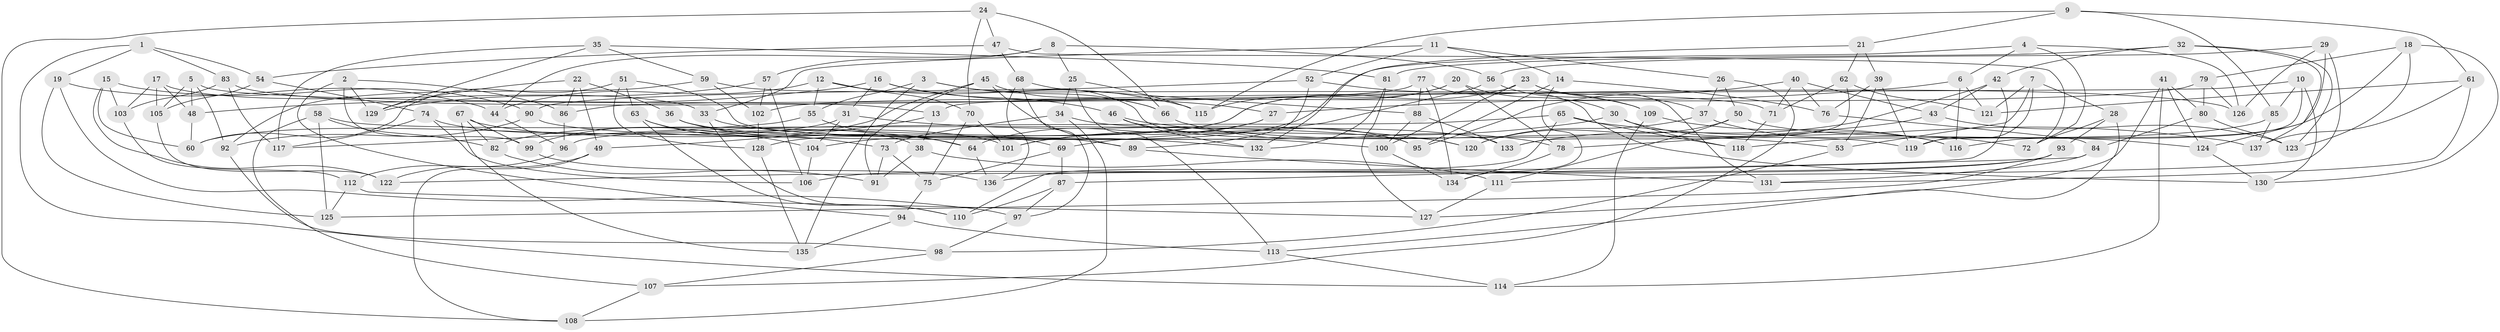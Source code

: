 // Generated by graph-tools (version 1.1) at 2025/11/02/27/25 16:11:48]
// undirected, 137 vertices, 274 edges
graph export_dot {
graph [start="1"]
  node [color=gray90,style=filled];
  1;
  2;
  3;
  4;
  5;
  6;
  7;
  8;
  9;
  10;
  11;
  12;
  13;
  14;
  15;
  16;
  17;
  18;
  19;
  20;
  21;
  22;
  23;
  24;
  25;
  26;
  27;
  28;
  29;
  30;
  31;
  32;
  33;
  34;
  35;
  36;
  37;
  38;
  39;
  40;
  41;
  42;
  43;
  44;
  45;
  46;
  47;
  48;
  49;
  50;
  51;
  52;
  53;
  54;
  55;
  56;
  57;
  58;
  59;
  60;
  61;
  62;
  63;
  64;
  65;
  66;
  67;
  68;
  69;
  70;
  71;
  72;
  73;
  74;
  75;
  76;
  77;
  78;
  79;
  80;
  81;
  82;
  83;
  84;
  85;
  86;
  87;
  88;
  89;
  90;
  91;
  92;
  93;
  94;
  95;
  96;
  97;
  98;
  99;
  100;
  101;
  102;
  103;
  104;
  105;
  106;
  107;
  108;
  109;
  110;
  111;
  112;
  113;
  114;
  115;
  116;
  117;
  118;
  119;
  120;
  121;
  122;
  123;
  124;
  125;
  126;
  127;
  128;
  129;
  130;
  131;
  132;
  133;
  134;
  135;
  136;
  137;
  1 -- 83;
  1 -- 54;
  1 -- 19;
  1 -- 114;
  2 -- 94;
  2 -- 99;
  2 -- 129;
  2 -- 86;
  3 -- 55;
  3 -- 66;
  3 -- 120;
  3 -- 135;
  4 -- 72;
  4 -- 126;
  4 -- 128;
  4 -- 6;
  5 -- 48;
  5 -- 92;
  5 -- 105;
  5 -- 13;
  6 -- 121;
  6 -- 116;
  6 -- 27;
  7 -- 53;
  7 -- 28;
  7 -- 121;
  7 -- 119;
  8 -- 25;
  8 -- 44;
  8 -- 57;
  8 -- 56;
  9 -- 115;
  9 -- 21;
  9 -- 85;
  9 -- 61;
  10 -- 130;
  10 -- 119;
  10 -- 85;
  10 -- 13;
  11 -- 26;
  11 -- 52;
  11 -- 33;
  11 -- 14;
  12 -- 70;
  12 -- 55;
  12 -- 44;
  12 -- 115;
  13 -- 38;
  13 -- 49;
  14 -- 134;
  14 -- 95;
  14 -- 76;
  15 -- 90;
  15 -- 103;
  15 -- 60;
  15 -- 122;
  16 -- 27;
  16 -- 31;
  16 -- 46;
  16 -- 48;
  17 -- 105;
  17 -- 33;
  17 -- 48;
  17 -- 103;
  18 -- 123;
  18 -- 130;
  18 -- 79;
  18 -- 116;
  19 -- 125;
  19 -- 97;
  19 -- 44;
  20 -- 104;
  20 -- 78;
  20 -- 115;
  20 -- 30;
  21 -- 39;
  21 -- 62;
  21 -- 132;
  22 -- 129;
  22 -- 36;
  22 -- 86;
  22 -- 49;
  23 -- 131;
  23 -- 82;
  23 -- 100;
  23 -- 37;
  24 -- 70;
  24 -- 66;
  24 -- 47;
  24 -- 108;
  25 -- 115;
  25 -- 113;
  25 -- 34;
  26 -- 107;
  26 -- 37;
  26 -- 50;
  27 -- 64;
  27 -- 101;
  28 -- 72;
  28 -- 113;
  28 -- 93;
  29 -- 111;
  29 -- 56;
  29 -- 124;
  29 -- 126;
  30 -- 116;
  30 -- 118;
  30 -- 69;
  31 -- 104;
  31 -- 120;
  31 -- 60;
  32 -- 123;
  32 -- 137;
  32 -- 42;
  32 -- 81;
  33 -- 132;
  33 -- 110;
  34 -- 73;
  34 -- 108;
  34 -- 133;
  35 -- 129;
  35 -- 81;
  35 -- 117;
  35 -- 59;
  36 -- 89;
  36 -- 38;
  36 -- 64;
  37 -- 120;
  37 -- 72;
  38 -- 91;
  38 -- 111;
  39 -- 76;
  39 -- 53;
  39 -- 119;
  40 -- 76;
  40 -- 95;
  40 -- 71;
  40 -- 43;
  41 -- 80;
  41 -- 124;
  41 -- 114;
  41 -- 127;
  42 -- 133;
  42 -- 122;
  42 -- 43;
  43 -- 78;
  43 -- 123;
  44 -- 96;
  45 -- 89;
  45 -- 99;
  45 -- 91;
  45 -- 66;
  46 -- 53;
  46 -- 95;
  46 -- 132;
  47 -- 68;
  47 -- 54;
  47 -- 72;
  48 -- 60;
  49 -- 122;
  49 -- 108;
  50 -- 120;
  50 -- 124;
  50 -- 111;
  51 -- 100;
  51 -- 60;
  51 -- 63;
  51 -- 128;
  52 -- 109;
  52 -- 89;
  52 -- 90;
  53 -- 98;
  54 -- 105;
  54 -- 74;
  55 -- 64;
  55 -- 117;
  56 -- 109;
  56 -- 101;
  57 -- 106;
  57 -- 129;
  57 -- 102;
  58 -- 82;
  58 -- 107;
  58 -- 95;
  58 -- 125;
  59 -- 71;
  59 -- 102;
  59 -- 92;
  61 -- 131;
  61 -- 121;
  61 -- 137;
  62 -- 71;
  62 -- 121;
  62 -- 133;
  63 -- 110;
  63 -- 104;
  63 -- 73;
  64 -- 136;
  65 -- 110;
  65 -- 96;
  65 -- 137;
  65 -- 118;
  66 -- 78;
  67 -- 69;
  67 -- 135;
  67 -- 99;
  67 -- 82;
  68 -- 88;
  68 -- 97;
  68 -- 136;
  69 -- 75;
  69 -- 87;
  70 -- 101;
  70 -- 75;
  71 -- 118;
  73 -- 75;
  73 -- 91;
  74 -- 106;
  74 -- 101;
  74 -- 117;
  75 -- 94;
  76 -- 84;
  77 -- 86;
  77 -- 134;
  77 -- 130;
  77 -- 88;
  78 -- 134;
  79 -- 80;
  79 -- 102;
  79 -- 126;
  80 -- 84;
  80 -- 123;
  81 -- 127;
  81 -- 132;
  82 -- 91;
  83 -- 126;
  83 -- 117;
  83 -- 103;
  84 -- 87;
  84 -- 131;
  85 -- 137;
  85 -- 118;
  86 -- 96;
  87 -- 110;
  87 -- 97;
  88 -- 133;
  88 -- 100;
  89 -- 131;
  90 -- 119;
  90 -- 92;
  92 -- 98;
  93 -- 136;
  93 -- 125;
  93 -- 106;
  94 -- 113;
  94 -- 135;
  96 -- 112;
  97 -- 98;
  98 -- 107;
  99 -- 136;
  100 -- 134;
  102 -- 128;
  103 -- 112;
  104 -- 106;
  105 -- 122;
  107 -- 108;
  109 -- 116;
  109 -- 114;
  111 -- 127;
  112 -- 127;
  112 -- 125;
  113 -- 114;
  124 -- 130;
  128 -- 135;
}
